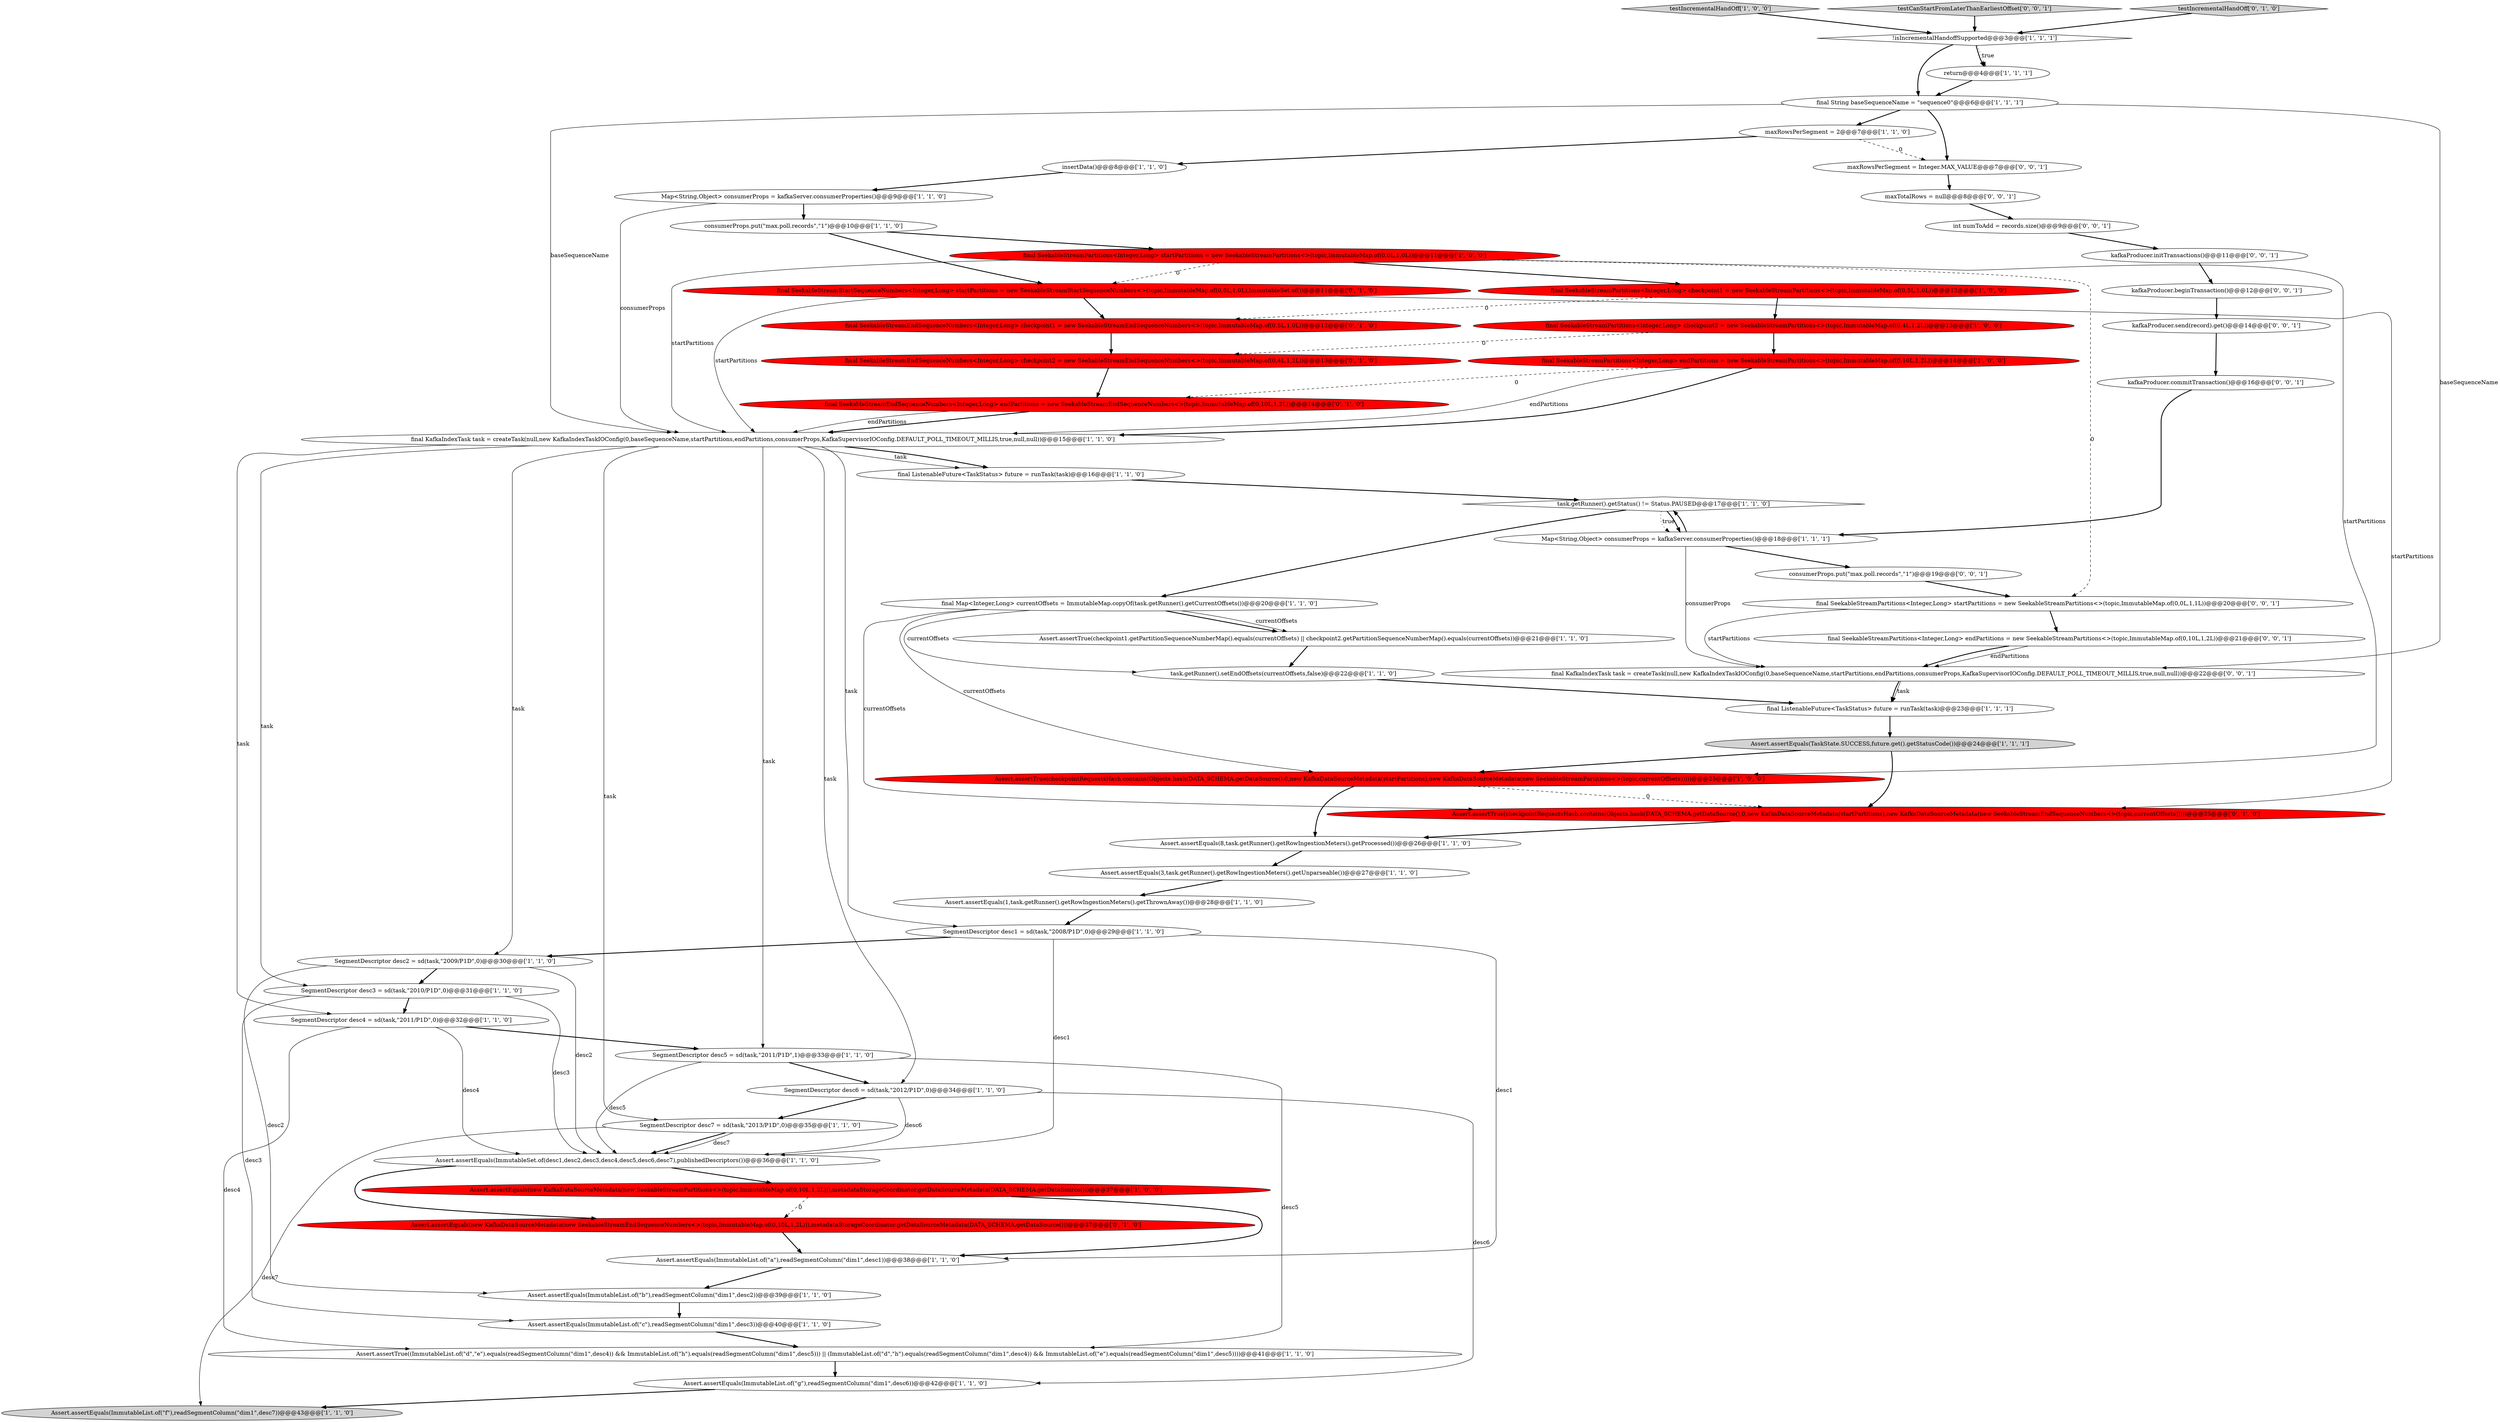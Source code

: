 digraph {
28 [style = filled, label = "Assert.assertEquals(ImmutableSet.of(desc1,desc2,desc3,desc4,desc5,desc6,desc7),publishedDescriptors())@@@36@@@['1', '1', '0']", fillcolor = white, shape = ellipse image = "AAA0AAABBB1BBB"];
33 [style = filled, label = "SegmentDescriptor desc6 = sd(task,\"2012/P1D\",0)@@@34@@@['1', '1', '0']", fillcolor = white, shape = ellipse image = "AAA0AAABBB1BBB"];
11 [style = filled, label = "Assert.assertEquals(ImmutableList.of(\"c\"),readSegmentColumn(\"dim1\",desc3))@@@40@@@['1', '1', '0']", fillcolor = white, shape = ellipse image = "AAA0AAABBB1BBB"];
16 [style = filled, label = "Assert.assertTrue(checkpoint1.getPartitionSequenceNumberMap().equals(currentOffsets) || checkpoint2.getPartitionSequenceNumberMap().equals(currentOffsets))@@@21@@@['1', '1', '0']", fillcolor = white, shape = ellipse image = "AAA0AAABBB1BBB"];
2 [style = filled, label = "consumerProps.put(\"max.poll.records\",\"1\")@@@10@@@['1', '1', '0']", fillcolor = white, shape = ellipse image = "AAA0AAABBB1BBB"];
27 [style = filled, label = "SegmentDescriptor desc7 = sd(task,\"2013/P1D\",0)@@@35@@@['1', '1', '0']", fillcolor = white, shape = ellipse image = "AAA0AAABBB1BBB"];
40 [style = filled, label = "final SeekableStreamEndSequenceNumbers<Integer,Long> checkpoint2 = new SeekableStreamEndSequenceNumbers<>(topic,ImmutableMap.of(0,4L,1,2L))@@@13@@@['0', '1', '0']", fillcolor = red, shape = ellipse image = "AAA1AAABBB2BBB"];
45 [style = filled, label = "Assert.assertEquals(new KafkaDataSourceMetadata(new SeekableStreamEndSequenceNumbers<>(topic,ImmutableMap.of(0,10L,1,2L))),metadataStorageCoordinator.getDataSourceMetadata(DATA_SCHEMA.getDataSource()))@@@37@@@['0', '1', '0']", fillcolor = red, shape = ellipse image = "AAA1AAABBB2BBB"];
58 [style = filled, label = "final SeekableStreamPartitions<Integer,Long> startPartitions = new SeekableStreamPartitions<>(topic,ImmutableMap.of(0,0L,1,1L))@@@20@@@['0', '0', '1']", fillcolor = white, shape = ellipse image = "AAA0AAABBB3BBB"];
18 [style = filled, label = "testIncrementalHandOff['1', '0', '0']", fillcolor = lightgray, shape = diamond image = "AAA0AAABBB1BBB"];
14 [style = filled, label = "Assert.assertEquals(ImmutableList.of(\"a\"),readSegmentColumn(\"dim1\",desc1))@@@38@@@['1', '1', '0']", fillcolor = white, shape = ellipse image = "AAA0AAABBB1BBB"];
15 [style = filled, label = "final SeekableStreamPartitions<Integer,Long> checkpoint2 = new SeekableStreamPartitions<>(topic,ImmutableMap.of(0,4L,1,2L))@@@13@@@['1', '0', '0']", fillcolor = red, shape = ellipse image = "AAA1AAABBB1BBB"];
24 [style = filled, label = "Assert.assertTrue(checkpointRequestsHash.contains(Objects.hash(DATA_SCHEMA.getDataSource(),0,new KafkaDataSourceMetadata(startPartitions),new KafkaDataSourceMetadata(new SeekableStreamPartitions<>(topic,currentOffsets)))))@@@25@@@['1', '0', '0']", fillcolor = red, shape = ellipse image = "AAA1AAABBB1BBB"];
46 [style = filled, label = "final SeekableStreamEndSequenceNumbers<Integer,Long> checkpoint1 = new SeekableStreamEndSequenceNumbers<>(topic,ImmutableMap.of(0,5L,1,0L))@@@12@@@['0', '1', '0']", fillcolor = red, shape = ellipse image = "AAA1AAABBB2BBB"];
54 [style = filled, label = "testCanStartFromLaterThanEarliestOffset['0', '0', '1']", fillcolor = lightgray, shape = diamond image = "AAA0AAABBB3BBB"];
55 [style = filled, label = "kafkaProducer.initTransactions()@@@11@@@['0', '0', '1']", fillcolor = white, shape = ellipse image = "AAA0AAABBB3BBB"];
37 [style = filled, label = "Map<String,Object> consumerProps = kafkaServer.consumerProperties()@@@9@@@['1', '1', '0']", fillcolor = white, shape = ellipse image = "AAA0AAABBB1BBB"];
3 [style = filled, label = "Assert.assertEquals(ImmutableList.of(\"g\"),readSegmentColumn(\"dim1\",desc6))@@@42@@@['1', '1', '0']", fillcolor = white, shape = ellipse image = "AAA0AAABBB1BBB"];
57 [style = filled, label = "kafkaProducer.commitTransaction()@@@16@@@['0', '0', '1']", fillcolor = white, shape = ellipse image = "AAA0AAABBB3BBB"];
31 [style = filled, label = "Assert.assertEquals(ImmutableList.of(\"f\"),readSegmentColumn(\"dim1\",desc7))@@@43@@@['1', '1', '0']", fillcolor = lightgray, shape = ellipse image = "AAA0AAABBB1BBB"];
13 [style = filled, label = "SegmentDescriptor desc5 = sd(task,\"2011/P1D\",1)@@@33@@@['1', '1', '0']", fillcolor = white, shape = ellipse image = "AAA0AAABBB1BBB"];
30 [style = filled, label = "Assert.assertTrue((ImmutableList.of(\"d\",\"e\").equals(readSegmentColumn(\"dim1\",desc4)) && ImmutableList.of(\"h\").equals(readSegmentColumn(\"dim1\",desc5))) || (ImmutableList.of(\"d\",\"h\").equals(readSegmentColumn(\"dim1\",desc4)) && ImmutableList.of(\"e\").equals(readSegmentColumn(\"dim1\",desc5))))@@@41@@@['1', '1', '0']", fillcolor = white, shape = ellipse image = "AAA0AAABBB1BBB"];
36 [style = filled, label = "Map<String,Object> consumerProps = kafkaServer.consumerProperties()@@@18@@@['1', '1', '1']", fillcolor = white, shape = ellipse image = "AAA0AAABBB1BBB"];
43 [style = filled, label = "final SeekableStreamStartSequenceNumbers<Integer,Long> startPartitions = new SeekableStreamStartSequenceNumbers<>(topic,ImmutableMap.of(0,0L,1,0L),ImmutableSet.of())@@@11@@@['0', '1', '0']", fillcolor = red, shape = ellipse image = "AAA1AAABBB2BBB"];
8 [style = filled, label = "SegmentDescriptor desc4 = sd(task,\"2011/P1D\",0)@@@32@@@['1', '1', '0']", fillcolor = white, shape = ellipse image = "AAA0AAABBB1BBB"];
38 [style = filled, label = "SegmentDescriptor desc2 = sd(task,\"2009/P1D\",0)@@@30@@@['1', '1', '0']", fillcolor = white, shape = ellipse image = "AAA0AAABBB1BBB"];
0 [style = filled, label = "final KafkaIndexTask task = createTask(null,new KafkaIndexTaskIOConfig(0,baseSequenceName,startPartitions,endPartitions,consumerProps,KafkaSupervisorIOConfig.DEFAULT_POLL_TIMEOUT_MILLIS,true,null,null))@@@15@@@['1', '1', '0']", fillcolor = white, shape = ellipse image = "AAA0AAABBB1BBB"];
1 [style = filled, label = "task.getRunner().getStatus() != Status.PAUSED@@@17@@@['1', '1', '0']", fillcolor = white, shape = diamond image = "AAA0AAABBB1BBB"];
44 [style = filled, label = "testIncrementalHandOff['0', '1', '0']", fillcolor = lightgray, shape = diamond image = "AAA0AAABBB2BBB"];
50 [style = filled, label = "maxTotalRows = null@@@8@@@['0', '0', '1']", fillcolor = white, shape = ellipse image = "AAA0AAABBB3BBB"];
47 [style = filled, label = "final KafkaIndexTask task = createTask(null,new KafkaIndexTaskIOConfig(0,baseSequenceName,startPartitions,endPartitions,consumerProps,KafkaSupervisorIOConfig.DEFAULT_POLL_TIMEOUT_MILLIS,true,null,null))@@@22@@@['0', '0', '1']", fillcolor = white, shape = ellipse image = "AAA0AAABBB3BBB"];
6 [style = filled, label = "Assert.assertEquals(1,task.getRunner().getRowIngestionMeters().getThrownAway())@@@28@@@['1', '1', '0']", fillcolor = white, shape = ellipse image = "AAA0AAABBB1BBB"];
9 [style = filled, label = "final String baseSequenceName = \"sequence0\"@@@6@@@['1', '1', '1']", fillcolor = white, shape = ellipse image = "AAA0AAABBB1BBB"];
21 [style = filled, label = "!isIncrementalHandoffSupported@@@3@@@['1', '1', '1']", fillcolor = white, shape = diamond image = "AAA0AAABBB1BBB"];
51 [style = filled, label = "int numToAdd = records.size()@@@9@@@['0', '0', '1']", fillcolor = white, shape = ellipse image = "AAA0AAABBB3BBB"];
23 [style = filled, label = "final ListenableFuture<TaskStatus> future = runTask(task)@@@23@@@['1', '1', '1']", fillcolor = white, shape = ellipse image = "AAA0AAABBB1BBB"];
32 [style = filled, label = "final SeekableStreamPartitions<Integer,Long> checkpoint1 = new SeekableStreamPartitions<>(topic,ImmutableMap.of(0,5L,1,0L))@@@12@@@['1', '0', '0']", fillcolor = red, shape = ellipse image = "AAA1AAABBB1BBB"];
53 [style = filled, label = "kafkaProducer.beginTransaction()@@@12@@@['0', '0', '1']", fillcolor = white, shape = ellipse image = "AAA0AAABBB3BBB"];
7 [style = filled, label = "SegmentDescriptor desc3 = sd(task,\"2010/P1D\",0)@@@31@@@['1', '1', '0']", fillcolor = white, shape = ellipse image = "AAA0AAABBB1BBB"];
5 [style = filled, label = "Assert.assertEquals(3,task.getRunner().getRowIngestionMeters().getUnparseable())@@@27@@@['1', '1', '0']", fillcolor = white, shape = ellipse image = "AAA0AAABBB1BBB"];
56 [style = filled, label = "maxRowsPerSegment = Integer.MAX_VALUE@@@7@@@['0', '0', '1']", fillcolor = white, shape = ellipse image = "AAA0AAABBB3BBB"];
29 [style = filled, label = "Assert.assertEquals(new KafkaDataSourceMetadata(new SeekableStreamPartitions<>(topic,ImmutableMap.of(0,10L,1,2L))),metadataStorageCoordinator.getDataSourceMetadata(DATA_SCHEMA.getDataSource()))@@@37@@@['1', '0', '0']", fillcolor = red, shape = ellipse image = "AAA1AAABBB1BBB"];
52 [style = filled, label = "kafkaProducer.send(record).get()@@@14@@@['0', '0', '1']", fillcolor = white, shape = ellipse image = "AAA0AAABBB3BBB"];
42 [style = filled, label = "Assert.assertTrue(checkpointRequestsHash.contains(Objects.hash(DATA_SCHEMA.getDataSource(),0,new KafkaDataSourceMetadata(startPartitions),new KafkaDataSourceMetadata(new SeekableStreamEndSequenceNumbers<>(topic,currentOffsets)))))@@@25@@@['0', '1', '0']", fillcolor = red, shape = ellipse image = "AAA1AAABBB2BBB"];
22 [style = filled, label = "maxRowsPerSegment = 2@@@7@@@['1', '1', '0']", fillcolor = white, shape = ellipse image = "AAA0AAABBB1BBB"];
4 [style = filled, label = "Assert.assertEquals(TaskState.SUCCESS,future.get().getStatusCode())@@@24@@@['1', '1', '1']", fillcolor = lightgray, shape = ellipse image = "AAA0AAABBB1BBB"];
12 [style = filled, label = "return@@@4@@@['1', '1', '1']", fillcolor = white, shape = ellipse image = "AAA0AAABBB1BBB"];
19 [style = filled, label = "final SeekableStreamPartitions<Integer,Long> endPartitions = new SeekableStreamPartitions<>(topic,ImmutableMap.of(0,10L,1,2L))@@@14@@@['1', '0', '0']", fillcolor = red, shape = ellipse image = "AAA1AAABBB1BBB"];
20 [style = filled, label = "final Map<Integer,Long> currentOffsets = ImmutableMap.copyOf(task.getRunner().getCurrentOffsets())@@@20@@@['1', '1', '0']", fillcolor = white, shape = ellipse image = "AAA0AAABBB1BBB"];
48 [style = filled, label = "consumerProps.put(\"max.poll.records\",\"1\")@@@19@@@['0', '0', '1']", fillcolor = white, shape = ellipse image = "AAA0AAABBB3BBB"];
34 [style = filled, label = "Assert.assertEquals(ImmutableList.of(\"b\"),readSegmentColumn(\"dim1\",desc2))@@@39@@@['1', '1', '0']", fillcolor = white, shape = ellipse image = "AAA0AAABBB1BBB"];
39 [style = filled, label = "Assert.assertEquals(8,task.getRunner().getRowIngestionMeters().getProcessed())@@@26@@@['1', '1', '0']", fillcolor = white, shape = ellipse image = "AAA0AAABBB1BBB"];
26 [style = filled, label = "task.getRunner().setEndOffsets(currentOffsets,false)@@@22@@@['1', '1', '0']", fillcolor = white, shape = ellipse image = "AAA0AAABBB1BBB"];
17 [style = filled, label = "SegmentDescriptor desc1 = sd(task,\"2008/P1D\",0)@@@29@@@['1', '1', '0']", fillcolor = white, shape = ellipse image = "AAA0AAABBB1BBB"];
41 [style = filled, label = "final SeekableStreamEndSequenceNumbers<Integer,Long> endPartitions = new SeekableStreamEndSequenceNumbers<>(topic,ImmutableMap.of(0,10L,1,2L))@@@14@@@['0', '1', '0']", fillcolor = red, shape = ellipse image = "AAA1AAABBB2BBB"];
49 [style = filled, label = "final SeekableStreamPartitions<Integer,Long> endPartitions = new SeekableStreamPartitions<>(topic,ImmutableMap.of(0,10L,1,2L))@@@21@@@['0', '0', '1']", fillcolor = white, shape = ellipse image = "AAA0AAABBB3BBB"];
10 [style = filled, label = "insertData()@@@8@@@['1', '1', '0']", fillcolor = white, shape = ellipse image = "AAA0AAABBB1BBB"];
25 [style = filled, label = "final ListenableFuture<TaskStatus> future = runTask(task)@@@16@@@['1', '1', '0']", fillcolor = white, shape = ellipse image = "AAA0AAABBB1BBB"];
35 [style = filled, label = "final SeekableStreamPartitions<Integer,Long> startPartitions = new SeekableStreamPartitions<>(topic,ImmutableMap.of(0,0L,1,0L))@@@11@@@['1', '0', '0']", fillcolor = red, shape = ellipse image = "AAA1AAABBB1BBB"];
2->35 [style = bold, label=""];
21->12 [style = dotted, label="true"];
41->0 [style = bold, label=""];
25->1 [style = bold, label=""];
27->28 [style = bold, label=""];
24->39 [style = bold, label=""];
20->42 [style = solid, label="currentOffsets"];
1->20 [style = bold, label=""];
12->9 [style = bold, label=""];
7->8 [style = bold, label=""];
15->40 [style = dashed, label="0"];
41->0 [style = solid, label="endPartitions"];
24->42 [style = dashed, label="0"];
17->38 [style = bold, label=""];
38->34 [style = solid, label="desc2"];
9->56 [style = bold, label=""];
20->16 [style = bold, label=""];
0->25 [style = bold, label=""];
38->7 [style = bold, label=""];
29->14 [style = bold, label=""];
0->17 [style = solid, label="task"];
27->28 [style = solid, label="desc7"];
17->14 [style = solid, label="desc1"];
28->45 [style = bold, label=""];
44->21 [style = bold, label=""];
7->11 [style = solid, label="desc3"];
58->47 [style = solid, label="startPartitions"];
13->28 [style = solid, label="desc5"];
9->0 [style = solid, label="baseSequenceName"];
53->52 [style = bold, label=""];
16->26 [style = bold, label=""];
49->47 [style = solid, label="endPartitions"];
8->28 [style = solid, label="desc4"];
33->28 [style = solid, label="desc6"];
33->27 [style = bold, label=""];
29->45 [style = dashed, label="0"];
43->46 [style = bold, label=""];
21->9 [style = bold, label=""];
45->14 [style = bold, label=""];
0->38 [style = solid, label="task"];
5->6 [style = bold, label=""];
43->42 [style = solid, label="startPartitions"];
37->0 [style = solid, label="consumerProps"];
56->50 [style = bold, label=""];
47->23 [style = solid, label="task"];
0->8 [style = solid, label="task"];
35->43 [style = dashed, label="0"];
46->40 [style = bold, label=""];
43->0 [style = solid, label="startPartitions"];
0->7 [style = solid, label="task"];
11->30 [style = bold, label=""];
19->0 [style = solid, label="endPartitions"];
2->43 [style = bold, label=""];
32->46 [style = dashed, label="0"];
9->22 [style = bold, label=""];
6->17 [style = bold, label=""];
28->29 [style = bold, label=""];
48->58 [style = bold, label=""];
35->24 [style = solid, label="startPartitions"];
4->24 [style = bold, label=""];
36->47 [style = solid, label="consumerProps"];
39->5 [style = bold, label=""];
42->39 [style = bold, label=""];
35->32 [style = bold, label=""];
15->19 [style = bold, label=""];
58->49 [style = bold, label=""];
19->0 [style = bold, label=""];
19->41 [style = dashed, label="0"];
7->28 [style = solid, label="desc3"];
21->12 [style = bold, label=""];
20->26 [style = solid, label="currentOffsets"];
30->3 [style = bold, label=""];
22->56 [style = dashed, label="0"];
22->10 [style = bold, label=""];
54->21 [style = bold, label=""];
37->2 [style = bold, label=""];
0->25 [style = solid, label="task"];
18->21 [style = bold, label=""];
0->13 [style = solid, label="task"];
38->28 [style = solid, label="desc2"];
47->23 [style = bold, label=""];
35->58 [style = dashed, label="0"];
0->33 [style = solid, label="task"];
8->13 [style = bold, label=""];
10->37 [style = bold, label=""];
20->16 [style = solid, label="currentOffsets"];
3->31 [style = bold, label=""];
35->0 [style = solid, label="startPartitions"];
23->4 [style = bold, label=""];
4->42 [style = bold, label=""];
14->34 [style = bold, label=""];
8->30 [style = solid, label="desc4"];
1->36 [style = bold, label=""];
36->1 [style = bold, label=""];
34->11 [style = bold, label=""];
20->24 [style = solid, label="currentOffsets"];
33->3 [style = solid, label="desc6"];
49->47 [style = bold, label=""];
1->36 [style = dotted, label="true"];
51->55 [style = bold, label=""];
27->31 [style = solid, label="desc7"];
50->51 [style = bold, label=""];
13->30 [style = solid, label="desc5"];
26->23 [style = bold, label=""];
55->53 [style = bold, label=""];
40->41 [style = bold, label=""];
57->36 [style = bold, label=""];
32->15 [style = bold, label=""];
36->48 [style = bold, label=""];
0->27 [style = solid, label="task"];
9->47 [style = solid, label="baseSequenceName"];
52->57 [style = bold, label=""];
13->33 [style = bold, label=""];
17->28 [style = solid, label="desc1"];
}
